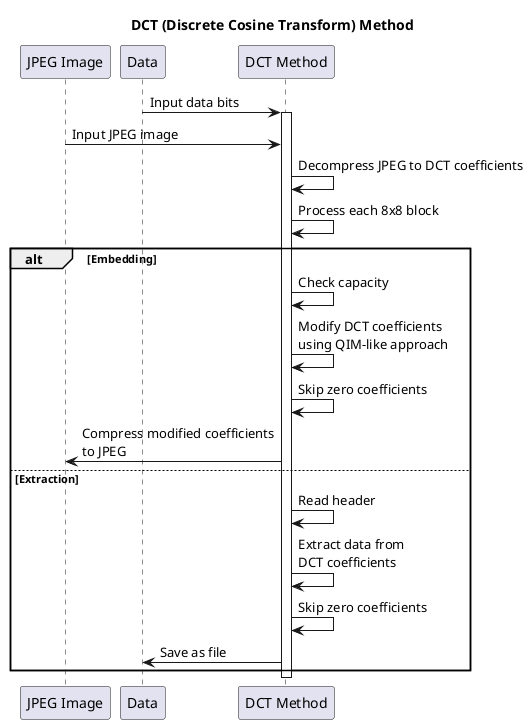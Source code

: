 @startuml
title DCT (Discrete Cosine Transform) Method

participant "JPEG Image" as Image
participant "Data" as Data
participant "DCT Method" as DCT

Data -> DCT: Input data bits
activate DCT
Image -> DCT: Input JPEG image

DCT -> DCT: Decompress JPEG to DCT coefficients
DCT -> DCT: Process each 8x8 block

alt Embedding
    DCT -> DCT: Check capacity
    DCT -> DCT: Modify DCT coefficients\nusing QIM-like approach
    DCT -> DCT: Skip zero coefficients
    DCT -> Image: Compress modified coefficients\nto JPEG
else Extraction
    DCT -> DCT: Read header
    DCT -> DCT: Extract data from\nDCT coefficients
    DCT -> DCT: Skip zero coefficients
    DCT -> Data: Save as file
end

deactivate DCT

@enduml 